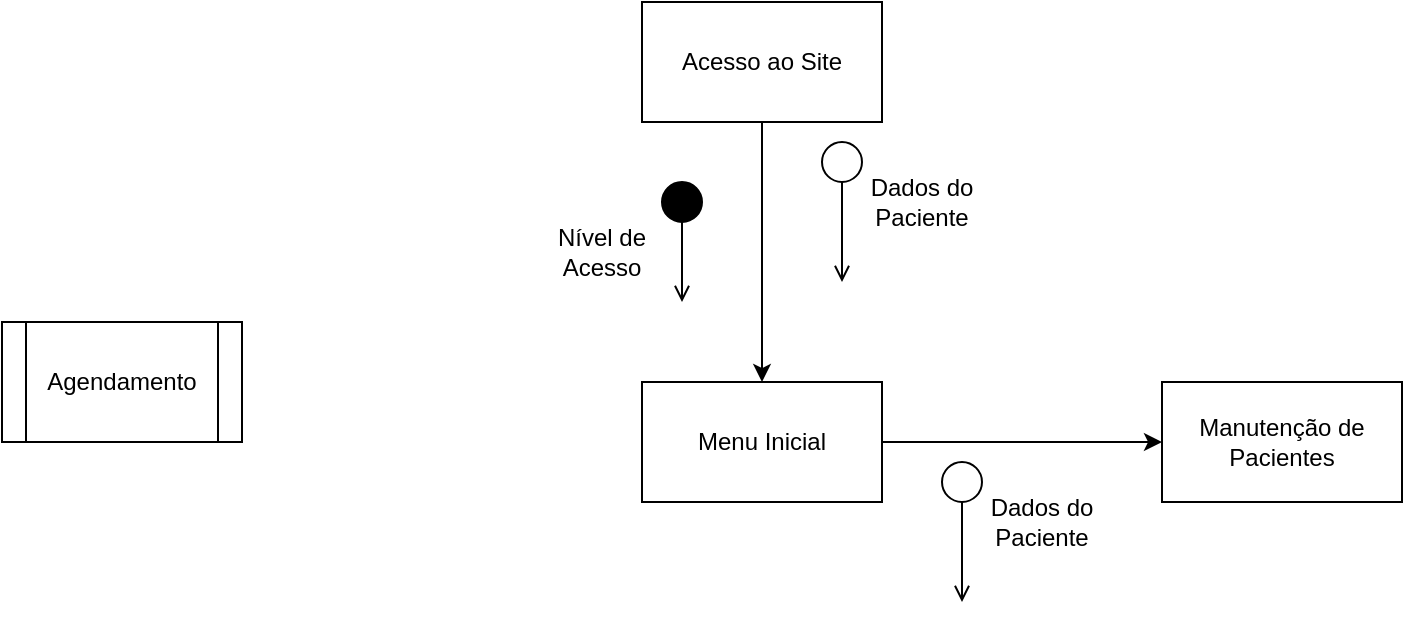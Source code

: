 <mxfile version="22.0.4" type="github">
  <diagram name="Página-1" id="Qxkd537oiUE1Hkl89c5F">
    <mxGraphModel dx="1114" dy="610" grid="1" gridSize="10" guides="1" tooltips="1" connect="1" arrows="1" fold="1" page="1" pageScale="1" pageWidth="827" pageHeight="1169" math="0" shadow="0">
      <root>
        <mxCell id="0" />
        <mxCell id="1" parent="0" />
        <mxCell id="uMw_XOUJ7aJd5nUCi9w0-2" value="" style="ellipse;html=1;fontStyle=0;fillColor=#000000;" vertex="1" parent="1">
          <mxGeometry x="380" y="150" width="20" height="20" as="geometry" />
        </mxCell>
        <mxCell id="uMw_XOUJ7aJd5nUCi9w0-3" value="" style="endArrow=open;html=1;rounded=0;align=center;verticalAlign=top;endFill=0;labelBackgroundColor=none;endSize=6;" edge="1" source="uMw_XOUJ7aJd5nUCi9w0-2" parent="1">
          <mxGeometry relative="1" as="geometry">
            <mxPoint x="390" y="210" as="targetPoint" />
          </mxGeometry>
        </mxCell>
        <mxCell id="uMw_XOUJ7aJd5nUCi9w0-4" value="" style="ellipse;html=1;fontStyle=0;fillColor=#ffffff;" vertex="1" parent="1">
          <mxGeometry x="460" y="130" width="20" height="20" as="geometry" />
        </mxCell>
        <mxCell id="uMw_XOUJ7aJd5nUCi9w0-5" value="" style="endArrow=open;html=1;rounded=0;align=center;verticalAlign=top;endFill=0;labelBackgroundColor=none;endSize=6;" edge="1" parent="1" source="uMw_XOUJ7aJd5nUCi9w0-4">
          <mxGeometry relative="1" as="geometry">
            <mxPoint x="470" y="200" as="targetPoint" />
            <mxPoint x="420" y="410" as="sourcePoint" />
          </mxGeometry>
        </mxCell>
        <mxCell id="uMw_XOUJ7aJd5nUCi9w0-8" value="Agendamento" style="shape=process;whiteSpace=wrap;html=1;backgroundOutline=1;" vertex="1" parent="1">
          <mxGeometry x="50" y="220" width="120" height="60" as="geometry" />
        </mxCell>
        <mxCell id="uMw_XOUJ7aJd5nUCi9w0-9" value="Acesso ao Site" style="rounded=0;whiteSpace=wrap;html=1;" vertex="1" parent="1">
          <mxGeometry x="370" y="60" width="120" height="60" as="geometry" />
        </mxCell>
        <mxCell id="uMw_XOUJ7aJd5nUCi9w0-10" value="" style="endArrow=classic;html=1;rounded=0;exitX=0.5;exitY=1;exitDx=0;exitDy=0;entryX=0.5;entryY=0;entryDx=0;entryDy=0;" edge="1" parent="1" source="uMw_XOUJ7aJd5nUCi9w0-9" target="uMw_XOUJ7aJd5nUCi9w0-14">
          <mxGeometry width="50" height="50" relative="1" as="geometry">
            <mxPoint x="405" y="200" as="sourcePoint" />
            <mxPoint x="430" y="240" as="targetPoint" />
          </mxGeometry>
        </mxCell>
        <mxCell id="uMw_XOUJ7aJd5nUCi9w0-12" value="Nível de Acesso" style="text;html=1;strokeColor=none;fillColor=none;align=center;verticalAlign=middle;whiteSpace=wrap;rounded=0;" vertex="1" parent="1">
          <mxGeometry x="320" y="170" width="60" height="30" as="geometry" />
        </mxCell>
        <mxCell id="uMw_XOUJ7aJd5nUCi9w0-13" value="Dados do Paciente" style="text;html=1;strokeColor=none;fillColor=none;align=center;verticalAlign=middle;whiteSpace=wrap;rounded=0;" vertex="1" parent="1">
          <mxGeometry x="480" y="145" width="60" height="30" as="geometry" />
        </mxCell>
        <mxCell id="uMw_XOUJ7aJd5nUCi9w0-14" value="Menu Inicial" style="rounded=0;whiteSpace=wrap;html=1;" vertex="1" parent="1">
          <mxGeometry x="370" y="250" width="120" height="60" as="geometry" />
        </mxCell>
        <mxCell id="uMw_XOUJ7aJd5nUCi9w0-15" value="Manutenção de Pacientes" style="rounded=0;whiteSpace=wrap;html=1;" vertex="1" parent="1">
          <mxGeometry x="630" y="250" width="120" height="60" as="geometry" />
        </mxCell>
        <mxCell id="uMw_XOUJ7aJd5nUCi9w0-16" value="" style="endArrow=classic;html=1;rounded=0;exitX=1;exitY=0.5;exitDx=0;exitDy=0;entryX=0;entryY=0.5;entryDx=0;entryDy=0;" edge="1" parent="1" source="uMw_XOUJ7aJd5nUCi9w0-14" target="uMw_XOUJ7aJd5nUCi9w0-15">
          <mxGeometry width="50" height="50" relative="1" as="geometry">
            <mxPoint x="440" y="130" as="sourcePoint" />
            <mxPoint x="440" y="260" as="targetPoint" />
          </mxGeometry>
        </mxCell>
        <mxCell id="uMw_XOUJ7aJd5nUCi9w0-17" value="" style="ellipse;html=1;fontStyle=0;fillColor=#ffffff;" vertex="1" parent="1">
          <mxGeometry x="520" y="290" width="20" height="20" as="geometry" />
        </mxCell>
        <mxCell id="uMw_XOUJ7aJd5nUCi9w0-18" value="" style="endArrow=open;html=1;rounded=0;align=center;verticalAlign=top;endFill=0;labelBackgroundColor=none;endSize=6;" edge="1" parent="1" source="uMw_XOUJ7aJd5nUCi9w0-17">
          <mxGeometry relative="1" as="geometry">
            <mxPoint x="530" y="360" as="targetPoint" />
            <mxPoint x="480" y="570" as="sourcePoint" />
          </mxGeometry>
        </mxCell>
        <mxCell id="uMw_XOUJ7aJd5nUCi9w0-19" value="Dados do Paciente" style="text;html=1;strokeColor=none;fillColor=none;align=center;verticalAlign=middle;whiteSpace=wrap;rounded=0;" vertex="1" parent="1">
          <mxGeometry x="540" y="305" width="60" height="30" as="geometry" />
        </mxCell>
      </root>
    </mxGraphModel>
  </diagram>
</mxfile>

